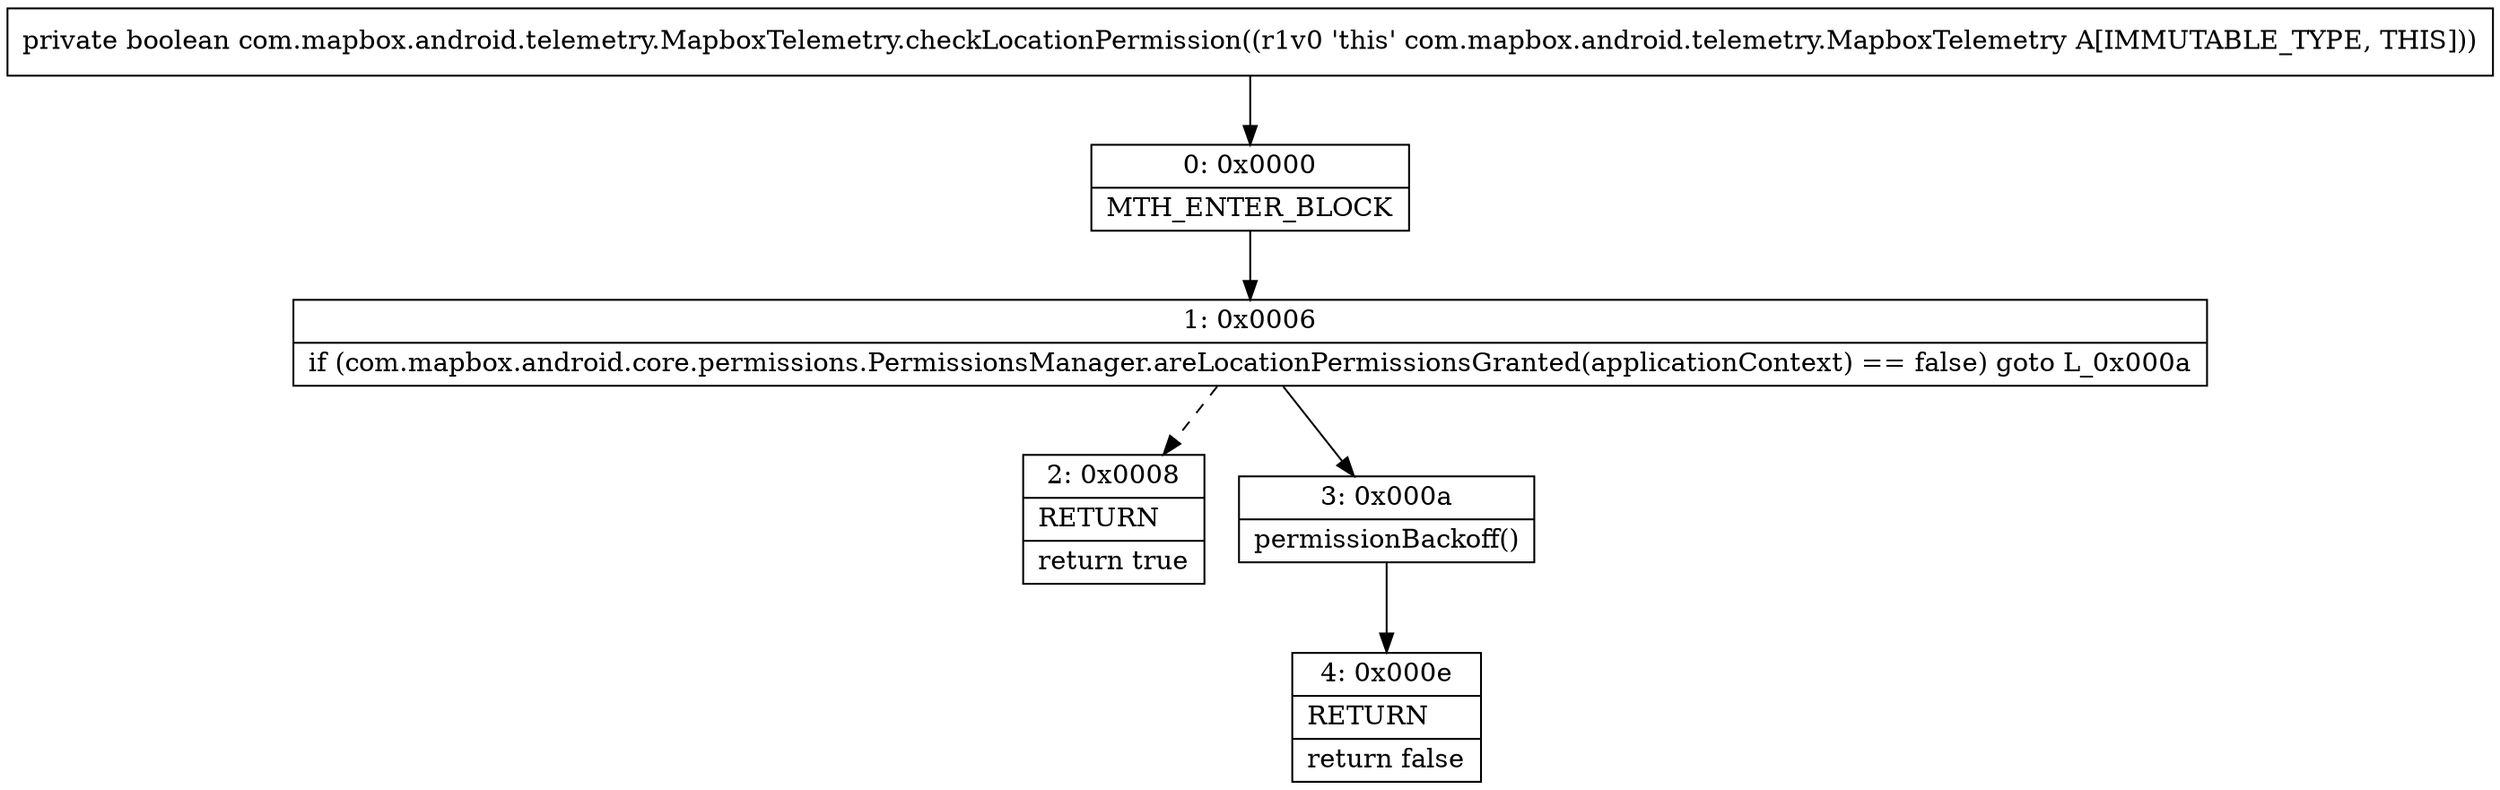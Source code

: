 digraph "CFG forcom.mapbox.android.telemetry.MapboxTelemetry.checkLocationPermission()Z" {
Node_0 [shape=record,label="{0\:\ 0x0000|MTH_ENTER_BLOCK\l}"];
Node_1 [shape=record,label="{1\:\ 0x0006|if (com.mapbox.android.core.permissions.PermissionsManager.areLocationPermissionsGranted(applicationContext) == false) goto L_0x000a\l}"];
Node_2 [shape=record,label="{2\:\ 0x0008|RETURN\l|return true\l}"];
Node_3 [shape=record,label="{3\:\ 0x000a|permissionBackoff()\l}"];
Node_4 [shape=record,label="{4\:\ 0x000e|RETURN\l|return false\l}"];
MethodNode[shape=record,label="{private boolean com.mapbox.android.telemetry.MapboxTelemetry.checkLocationPermission((r1v0 'this' com.mapbox.android.telemetry.MapboxTelemetry A[IMMUTABLE_TYPE, THIS])) }"];
MethodNode -> Node_0;
Node_0 -> Node_1;
Node_1 -> Node_2[style=dashed];
Node_1 -> Node_3;
Node_3 -> Node_4;
}

